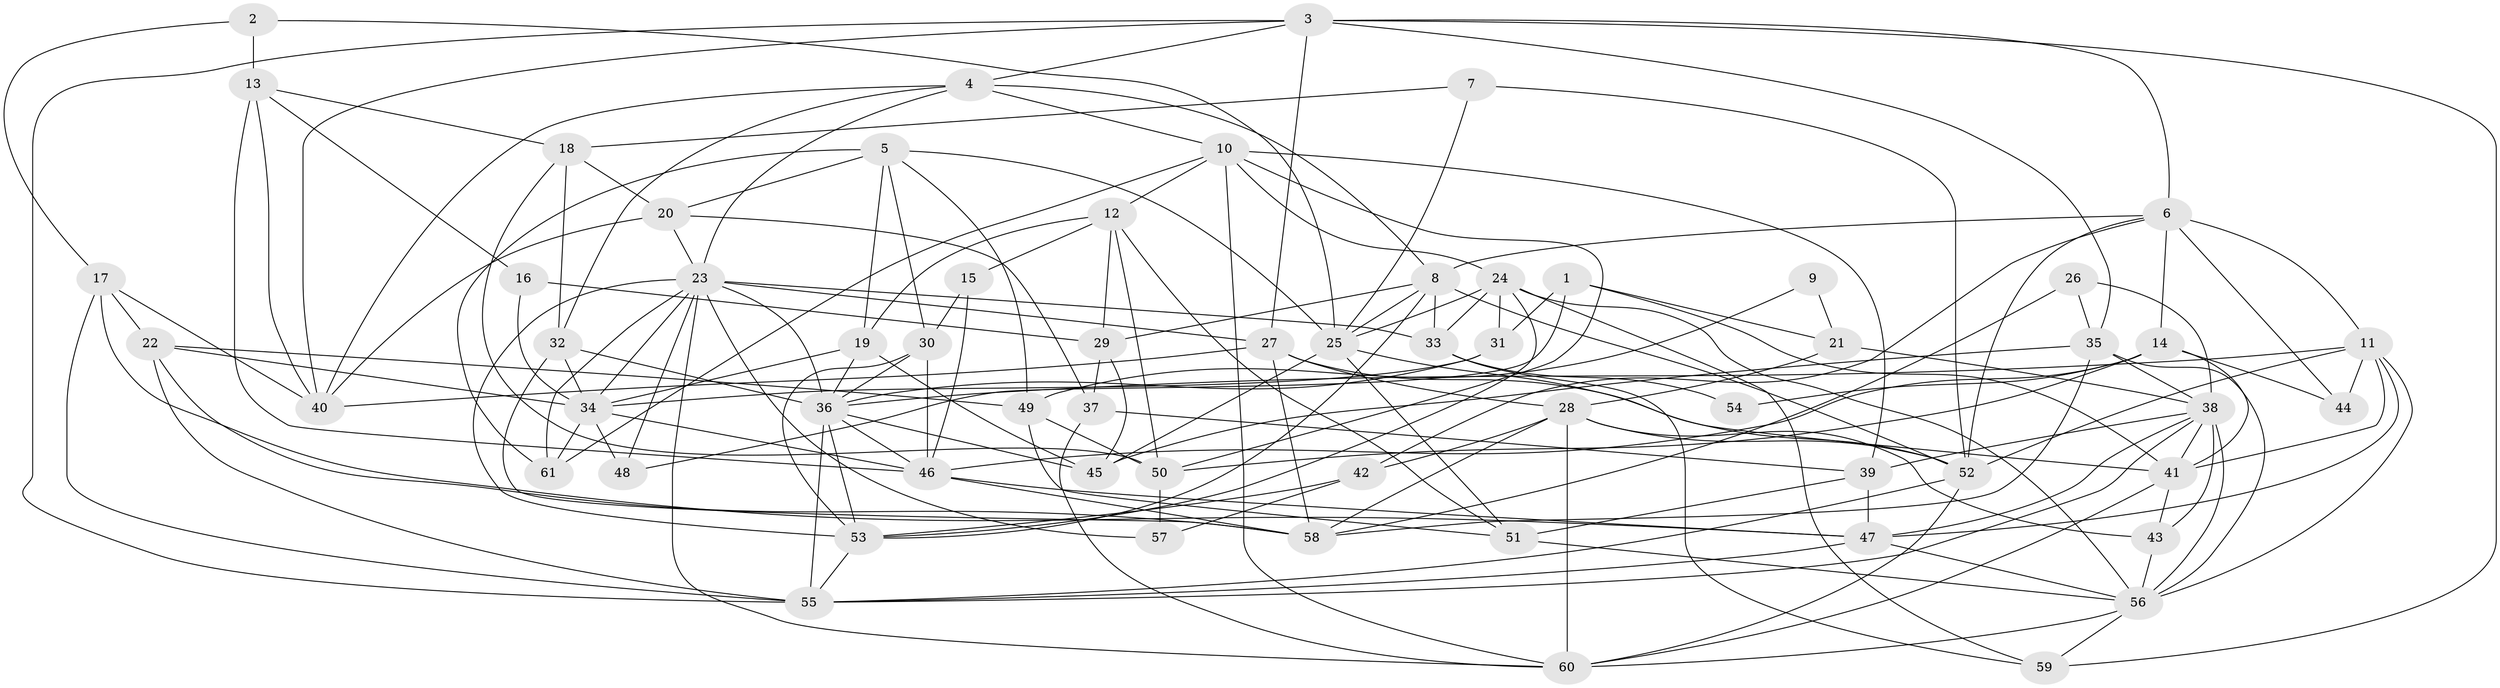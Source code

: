 // original degree distribution, {3: 0.36065573770491804, 6: 0.11475409836065574, 4: 0.22950819672131148, 5: 0.1557377049180328, 7: 0.040983606557377046, 8: 0.00819672131147541, 2: 0.09016393442622951}
// Generated by graph-tools (version 1.1) at 2025/02/03/09/25 03:02:10]
// undirected, 61 vertices, 171 edges
graph export_dot {
graph [start="1"]
  node [color=gray90,style=filled];
  1;
  2;
  3;
  4;
  5;
  6;
  7;
  8;
  9;
  10;
  11;
  12;
  13;
  14;
  15;
  16;
  17;
  18;
  19;
  20;
  21;
  22;
  23;
  24;
  25;
  26;
  27;
  28;
  29;
  30;
  31;
  32;
  33;
  34;
  35;
  36;
  37;
  38;
  39;
  40;
  41;
  42;
  43;
  44;
  45;
  46;
  47;
  48;
  49;
  50;
  51;
  52;
  53;
  54;
  55;
  56;
  57;
  58;
  59;
  60;
  61;
  1 -- 21 [weight=1.0];
  1 -- 31 [weight=1.0];
  1 -- 41 [weight=1.0];
  1 -- 48 [weight=1.0];
  2 -- 13 [weight=1.0];
  2 -- 17 [weight=1.0];
  2 -- 25 [weight=1.0];
  3 -- 4 [weight=1.0];
  3 -- 6 [weight=1.0];
  3 -- 27 [weight=1.0];
  3 -- 35 [weight=1.0];
  3 -- 40 [weight=1.0];
  3 -- 55 [weight=1.0];
  3 -- 59 [weight=1.0];
  4 -- 8 [weight=1.0];
  4 -- 10 [weight=1.0];
  4 -- 23 [weight=1.0];
  4 -- 32 [weight=1.0];
  4 -- 40 [weight=1.0];
  5 -- 19 [weight=1.0];
  5 -- 20 [weight=1.0];
  5 -- 25 [weight=1.0];
  5 -- 30 [weight=1.0];
  5 -- 49 [weight=1.0];
  5 -- 61 [weight=1.0];
  6 -- 8 [weight=1.0];
  6 -- 11 [weight=1.0];
  6 -- 14 [weight=1.0];
  6 -- 42 [weight=1.0];
  6 -- 44 [weight=1.0];
  6 -- 52 [weight=1.0];
  7 -- 18 [weight=1.0];
  7 -- 25 [weight=1.0];
  7 -- 52 [weight=1.0];
  8 -- 25 [weight=1.0];
  8 -- 29 [weight=1.0];
  8 -- 33 [weight=1.0];
  8 -- 52 [weight=1.0];
  8 -- 53 [weight=1.0];
  9 -- 21 [weight=1.0];
  9 -- 49 [weight=1.0];
  10 -- 12 [weight=1.0];
  10 -- 24 [weight=1.0];
  10 -- 39 [weight=1.0];
  10 -- 50 [weight=1.0];
  10 -- 60 [weight=1.0];
  10 -- 61 [weight=1.0];
  11 -- 36 [weight=1.0];
  11 -- 41 [weight=1.0];
  11 -- 44 [weight=1.0];
  11 -- 47 [weight=1.0];
  11 -- 52 [weight=1.0];
  11 -- 56 [weight=2.0];
  12 -- 15 [weight=1.0];
  12 -- 19 [weight=1.0];
  12 -- 29 [weight=1.0];
  12 -- 50 [weight=1.0];
  12 -- 51 [weight=1.0];
  13 -- 16 [weight=1.0];
  13 -- 18 [weight=1.0];
  13 -- 40 [weight=1.0];
  13 -- 46 [weight=1.0];
  14 -- 41 [weight=1.0];
  14 -- 44 [weight=1.0];
  14 -- 46 [weight=1.0];
  14 -- 50 [weight=1.0];
  14 -- 54 [weight=1.0];
  15 -- 30 [weight=1.0];
  15 -- 46 [weight=1.0];
  16 -- 29 [weight=1.0];
  16 -- 34 [weight=1.0];
  17 -- 22 [weight=1.0];
  17 -- 40 [weight=1.0];
  17 -- 47 [weight=1.0];
  17 -- 55 [weight=1.0];
  18 -- 20 [weight=1.0];
  18 -- 32 [weight=1.0];
  18 -- 50 [weight=1.0];
  19 -- 34 [weight=1.0];
  19 -- 36 [weight=1.0];
  19 -- 45 [weight=1.0];
  20 -- 23 [weight=1.0];
  20 -- 37 [weight=1.0];
  20 -- 40 [weight=1.0];
  21 -- 28 [weight=2.0];
  21 -- 38 [weight=1.0];
  22 -- 34 [weight=1.0];
  22 -- 49 [weight=1.0];
  22 -- 55 [weight=1.0];
  22 -- 58 [weight=1.0];
  23 -- 27 [weight=1.0];
  23 -- 33 [weight=1.0];
  23 -- 34 [weight=1.0];
  23 -- 36 [weight=1.0];
  23 -- 48 [weight=1.0];
  23 -- 53 [weight=1.0];
  23 -- 57 [weight=1.0];
  23 -- 60 [weight=1.0];
  23 -- 61 [weight=1.0];
  24 -- 25 [weight=2.0];
  24 -- 31 [weight=1.0];
  24 -- 33 [weight=2.0];
  24 -- 53 [weight=1.0];
  24 -- 56 [weight=1.0];
  24 -- 59 [weight=1.0];
  25 -- 45 [weight=1.0];
  25 -- 51 [weight=2.0];
  25 -- 52 [weight=1.0];
  26 -- 35 [weight=1.0];
  26 -- 38 [weight=1.0];
  26 -- 58 [weight=1.0];
  27 -- 28 [weight=1.0];
  27 -- 40 [weight=1.0];
  27 -- 41 [weight=1.0];
  27 -- 58 [weight=1.0];
  28 -- 42 [weight=1.0];
  28 -- 43 [weight=1.0];
  28 -- 52 [weight=1.0];
  28 -- 58 [weight=1.0];
  28 -- 60 [weight=1.0];
  29 -- 37 [weight=2.0];
  29 -- 45 [weight=1.0];
  30 -- 36 [weight=1.0];
  30 -- 46 [weight=1.0];
  30 -- 53 [weight=1.0];
  31 -- 34 [weight=1.0];
  31 -- 36 [weight=1.0];
  32 -- 34 [weight=1.0];
  32 -- 36 [weight=1.0];
  32 -- 58 [weight=1.0];
  33 -- 54 [weight=1.0];
  33 -- 59 [weight=1.0];
  34 -- 46 [weight=2.0];
  34 -- 48 [weight=1.0];
  34 -- 61 [weight=1.0];
  35 -- 38 [weight=1.0];
  35 -- 45 [weight=1.0];
  35 -- 56 [weight=1.0];
  35 -- 58 [weight=1.0];
  36 -- 45 [weight=1.0];
  36 -- 46 [weight=1.0];
  36 -- 53 [weight=1.0];
  36 -- 55 [weight=2.0];
  37 -- 39 [weight=1.0];
  37 -- 60 [weight=2.0];
  38 -- 39 [weight=1.0];
  38 -- 41 [weight=1.0];
  38 -- 43 [weight=1.0];
  38 -- 47 [weight=1.0];
  38 -- 55 [weight=1.0];
  38 -- 56 [weight=1.0];
  39 -- 47 [weight=1.0];
  39 -- 51 [weight=1.0];
  41 -- 43 [weight=1.0];
  41 -- 60 [weight=2.0];
  42 -- 53 [weight=1.0];
  42 -- 57 [weight=1.0];
  43 -- 56 [weight=1.0];
  46 -- 47 [weight=1.0];
  46 -- 58 [weight=1.0];
  47 -- 55 [weight=1.0];
  47 -- 56 [weight=1.0];
  49 -- 50 [weight=1.0];
  49 -- 51 [weight=1.0];
  50 -- 57 [weight=1.0];
  51 -- 56 [weight=1.0];
  52 -- 55 [weight=1.0];
  52 -- 60 [weight=1.0];
  53 -- 55 [weight=1.0];
  56 -- 59 [weight=1.0];
  56 -- 60 [weight=1.0];
}
